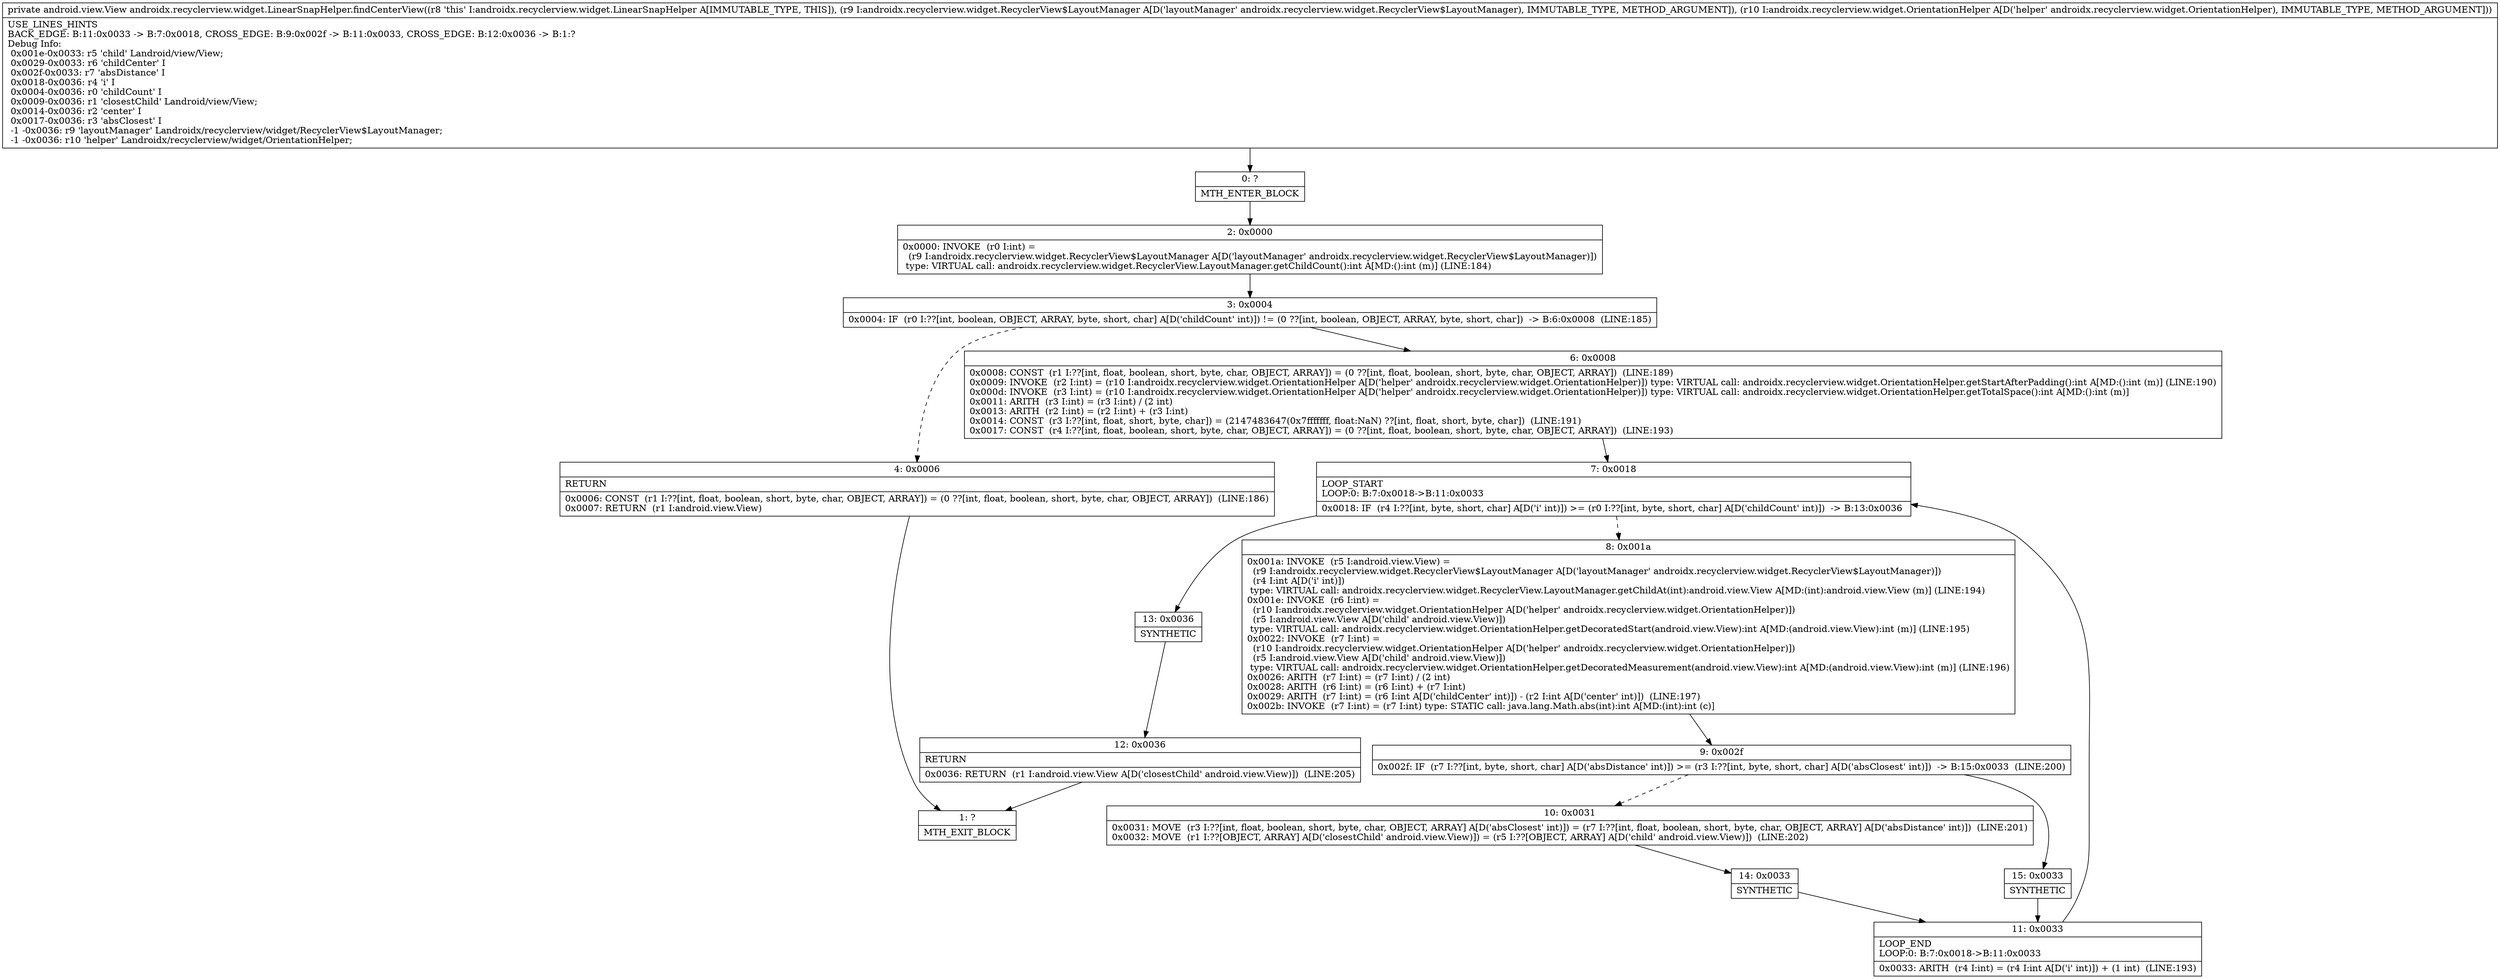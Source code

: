 digraph "CFG forandroidx.recyclerview.widget.LinearSnapHelper.findCenterView(Landroidx\/recyclerview\/widget\/RecyclerView$LayoutManager;Landroidx\/recyclerview\/widget\/OrientationHelper;)Landroid\/view\/View;" {
Node_0 [shape=record,label="{0\:\ ?|MTH_ENTER_BLOCK\l}"];
Node_2 [shape=record,label="{2\:\ 0x0000|0x0000: INVOKE  (r0 I:int) = \l  (r9 I:androidx.recyclerview.widget.RecyclerView$LayoutManager A[D('layoutManager' androidx.recyclerview.widget.RecyclerView$LayoutManager)])\l type: VIRTUAL call: androidx.recyclerview.widget.RecyclerView.LayoutManager.getChildCount():int A[MD:():int (m)] (LINE:184)\l}"];
Node_3 [shape=record,label="{3\:\ 0x0004|0x0004: IF  (r0 I:??[int, boolean, OBJECT, ARRAY, byte, short, char] A[D('childCount' int)]) != (0 ??[int, boolean, OBJECT, ARRAY, byte, short, char])  \-\> B:6:0x0008  (LINE:185)\l}"];
Node_4 [shape=record,label="{4\:\ 0x0006|RETURN\l|0x0006: CONST  (r1 I:??[int, float, boolean, short, byte, char, OBJECT, ARRAY]) = (0 ??[int, float, boolean, short, byte, char, OBJECT, ARRAY])  (LINE:186)\l0x0007: RETURN  (r1 I:android.view.View) \l}"];
Node_1 [shape=record,label="{1\:\ ?|MTH_EXIT_BLOCK\l}"];
Node_6 [shape=record,label="{6\:\ 0x0008|0x0008: CONST  (r1 I:??[int, float, boolean, short, byte, char, OBJECT, ARRAY]) = (0 ??[int, float, boolean, short, byte, char, OBJECT, ARRAY])  (LINE:189)\l0x0009: INVOKE  (r2 I:int) = (r10 I:androidx.recyclerview.widget.OrientationHelper A[D('helper' androidx.recyclerview.widget.OrientationHelper)]) type: VIRTUAL call: androidx.recyclerview.widget.OrientationHelper.getStartAfterPadding():int A[MD:():int (m)] (LINE:190)\l0x000d: INVOKE  (r3 I:int) = (r10 I:androidx.recyclerview.widget.OrientationHelper A[D('helper' androidx.recyclerview.widget.OrientationHelper)]) type: VIRTUAL call: androidx.recyclerview.widget.OrientationHelper.getTotalSpace():int A[MD:():int (m)]\l0x0011: ARITH  (r3 I:int) = (r3 I:int) \/ (2 int) \l0x0013: ARITH  (r2 I:int) = (r2 I:int) + (r3 I:int) \l0x0014: CONST  (r3 I:??[int, float, short, byte, char]) = (2147483647(0x7fffffff, float:NaN) ??[int, float, short, byte, char])  (LINE:191)\l0x0017: CONST  (r4 I:??[int, float, boolean, short, byte, char, OBJECT, ARRAY]) = (0 ??[int, float, boolean, short, byte, char, OBJECT, ARRAY])  (LINE:193)\l}"];
Node_7 [shape=record,label="{7\:\ 0x0018|LOOP_START\lLOOP:0: B:7:0x0018\-\>B:11:0x0033\l|0x0018: IF  (r4 I:??[int, byte, short, char] A[D('i' int)]) \>= (r0 I:??[int, byte, short, char] A[D('childCount' int)])  \-\> B:13:0x0036 \l}"];
Node_8 [shape=record,label="{8\:\ 0x001a|0x001a: INVOKE  (r5 I:android.view.View) = \l  (r9 I:androidx.recyclerview.widget.RecyclerView$LayoutManager A[D('layoutManager' androidx.recyclerview.widget.RecyclerView$LayoutManager)])\l  (r4 I:int A[D('i' int)])\l type: VIRTUAL call: androidx.recyclerview.widget.RecyclerView.LayoutManager.getChildAt(int):android.view.View A[MD:(int):android.view.View (m)] (LINE:194)\l0x001e: INVOKE  (r6 I:int) = \l  (r10 I:androidx.recyclerview.widget.OrientationHelper A[D('helper' androidx.recyclerview.widget.OrientationHelper)])\l  (r5 I:android.view.View A[D('child' android.view.View)])\l type: VIRTUAL call: androidx.recyclerview.widget.OrientationHelper.getDecoratedStart(android.view.View):int A[MD:(android.view.View):int (m)] (LINE:195)\l0x0022: INVOKE  (r7 I:int) = \l  (r10 I:androidx.recyclerview.widget.OrientationHelper A[D('helper' androidx.recyclerview.widget.OrientationHelper)])\l  (r5 I:android.view.View A[D('child' android.view.View)])\l type: VIRTUAL call: androidx.recyclerview.widget.OrientationHelper.getDecoratedMeasurement(android.view.View):int A[MD:(android.view.View):int (m)] (LINE:196)\l0x0026: ARITH  (r7 I:int) = (r7 I:int) \/ (2 int) \l0x0028: ARITH  (r6 I:int) = (r6 I:int) + (r7 I:int) \l0x0029: ARITH  (r7 I:int) = (r6 I:int A[D('childCenter' int)]) \- (r2 I:int A[D('center' int)])  (LINE:197)\l0x002b: INVOKE  (r7 I:int) = (r7 I:int) type: STATIC call: java.lang.Math.abs(int):int A[MD:(int):int (c)]\l}"];
Node_9 [shape=record,label="{9\:\ 0x002f|0x002f: IF  (r7 I:??[int, byte, short, char] A[D('absDistance' int)]) \>= (r3 I:??[int, byte, short, char] A[D('absClosest' int)])  \-\> B:15:0x0033  (LINE:200)\l}"];
Node_10 [shape=record,label="{10\:\ 0x0031|0x0031: MOVE  (r3 I:??[int, float, boolean, short, byte, char, OBJECT, ARRAY] A[D('absClosest' int)]) = (r7 I:??[int, float, boolean, short, byte, char, OBJECT, ARRAY] A[D('absDistance' int)])  (LINE:201)\l0x0032: MOVE  (r1 I:??[OBJECT, ARRAY] A[D('closestChild' android.view.View)]) = (r5 I:??[OBJECT, ARRAY] A[D('child' android.view.View)])  (LINE:202)\l}"];
Node_14 [shape=record,label="{14\:\ 0x0033|SYNTHETIC\l}"];
Node_11 [shape=record,label="{11\:\ 0x0033|LOOP_END\lLOOP:0: B:7:0x0018\-\>B:11:0x0033\l|0x0033: ARITH  (r4 I:int) = (r4 I:int A[D('i' int)]) + (1 int)  (LINE:193)\l}"];
Node_15 [shape=record,label="{15\:\ 0x0033|SYNTHETIC\l}"];
Node_13 [shape=record,label="{13\:\ 0x0036|SYNTHETIC\l}"];
Node_12 [shape=record,label="{12\:\ 0x0036|RETURN\l|0x0036: RETURN  (r1 I:android.view.View A[D('closestChild' android.view.View)])  (LINE:205)\l}"];
MethodNode[shape=record,label="{private android.view.View androidx.recyclerview.widget.LinearSnapHelper.findCenterView((r8 'this' I:androidx.recyclerview.widget.LinearSnapHelper A[IMMUTABLE_TYPE, THIS]), (r9 I:androidx.recyclerview.widget.RecyclerView$LayoutManager A[D('layoutManager' androidx.recyclerview.widget.RecyclerView$LayoutManager), IMMUTABLE_TYPE, METHOD_ARGUMENT]), (r10 I:androidx.recyclerview.widget.OrientationHelper A[D('helper' androidx.recyclerview.widget.OrientationHelper), IMMUTABLE_TYPE, METHOD_ARGUMENT]))  | USE_LINES_HINTS\lBACK_EDGE: B:11:0x0033 \-\> B:7:0x0018, CROSS_EDGE: B:9:0x002f \-\> B:11:0x0033, CROSS_EDGE: B:12:0x0036 \-\> B:1:?\lDebug Info:\l  0x001e\-0x0033: r5 'child' Landroid\/view\/View;\l  0x0029\-0x0033: r6 'childCenter' I\l  0x002f\-0x0033: r7 'absDistance' I\l  0x0018\-0x0036: r4 'i' I\l  0x0004\-0x0036: r0 'childCount' I\l  0x0009\-0x0036: r1 'closestChild' Landroid\/view\/View;\l  0x0014\-0x0036: r2 'center' I\l  0x0017\-0x0036: r3 'absClosest' I\l  \-1 \-0x0036: r9 'layoutManager' Landroidx\/recyclerview\/widget\/RecyclerView$LayoutManager;\l  \-1 \-0x0036: r10 'helper' Landroidx\/recyclerview\/widget\/OrientationHelper;\l}"];
MethodNode -> Node_0;Node_0 -> Node_2;
Node_2 -> Node_3;
Node_3 -> Node_4[style=dashed];
Node_3 -> Node_6;
Node_4 -> Node_1;
Node_6 -> Node_7;
Node_7 -> Node_8[style=dashed];
Node_7 -> Node_13;
Node_8 -> Node_9;
Node_9 -> Node_10[style=dashed];
Node_9 -> Node_15;
Node_10 -> Node_14;
Node_14 -> Node_11;
Node_11 -> Node_7;
Node_15 -> Node_11;
Node_13 -> Node_12;
Node_12 -> Node_1;
}

